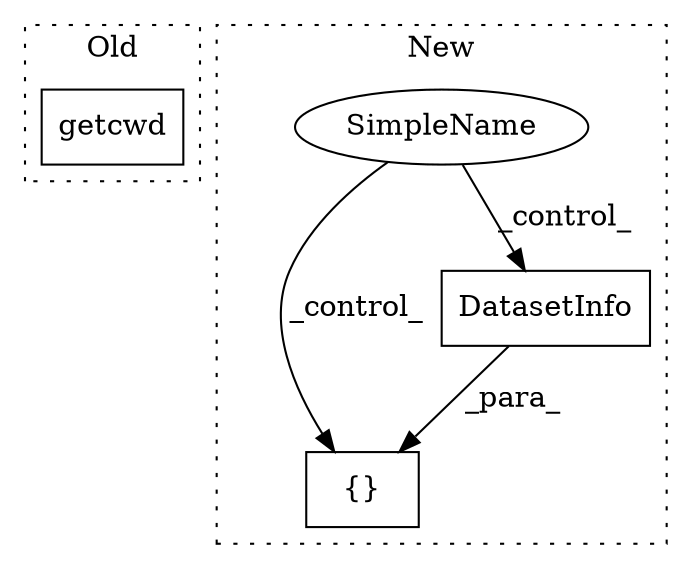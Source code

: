 digraph G {
subgraph cluster0 {
1 [label="getcwd" a="32" s="26370" l="8" shape="box"];
label = "Old";
style="dotted";
}
subgraph cluster1 {
2 [label="{}" a="4" s="26406,26432" l="1,1" shape="box"];
3 [label="DatasetInfo" a="32" s="26407,26431" l="12,1" shape="box"];
4 [label="SimpleName" a="42" s="26112" l="8" shape="ellipse"];
label = "New";
style="dotted";
}
3 -> 2 [label="_para_"];
4 -> 3 [label="_control_"];
4 -> 2 [label="_control_"];
}